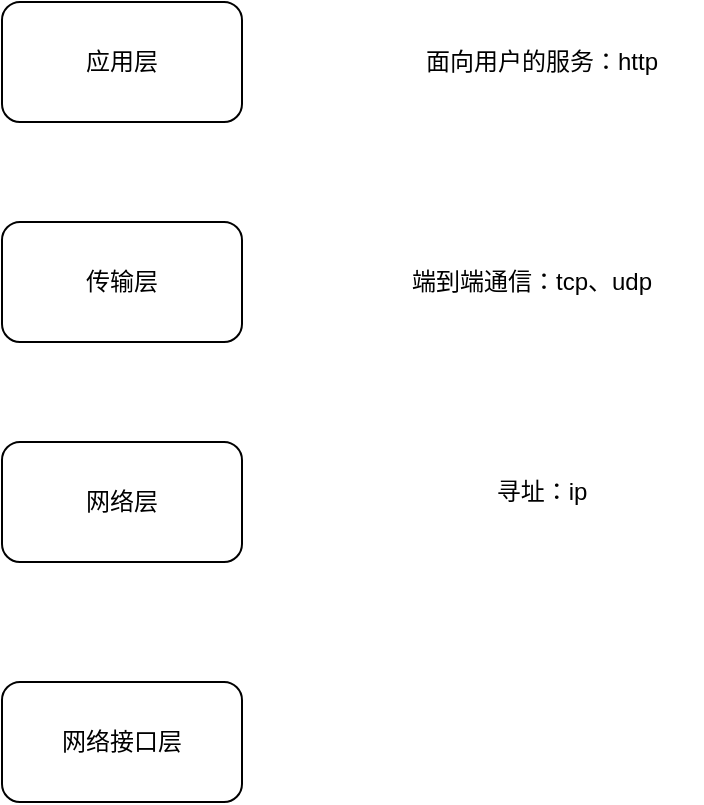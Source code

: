 <mxfile version="28.2.0">
  <diagram name="第 1 页" id="ti-UKei0djBskBCIce9L">
    <mxGraphModel dx="1186" dy="653" grid="1" gridSize="10" guides="1" tooltips="1" connect="1" arrows="1" fold="1" page="1" pageScale="1" pageWidth="827" pageHeight="1169" math="0" shadow="0">
      <root>
        <mxCell id="0" />
        <mxCell id="1" parent="0" />
        <mxCell id="6visbxMU3rmbQB7sgcHr-1" value="应用层" style="rounded=1;whiteSpace=wrap;html=1;" vertex="1" parent="1">
          <mxGeometry x="330" y="150" width="120" height="60" as="geometry" />
        </mxCell>
        <mxCell id="6visbxMU3rmbQB7sgcHr-2" value="传输层" style="rounded=1;whiteSpace=wrap;html=1;" vertex="1" parent="1">
          <mxGeometry x="330" y="260" width="120" height="60" as="geometry" />
        </mxCell>
        <mxCell id="6visbxMU3rmbQB7sgcHr-3" value="网络层" style="rounded=1;whiteSpace=wrap;html=1;" vertex="1" parent="1">
          <mxGeometry x="330" y="370" width="120" height="60" as="geometry" />
        </mxCell>
        <mxCell id="6visbxMU3rmbQB7sgcHr-4" value="网络接口层" style="rounded=1;whiteSpace=wrap;html=1;" vertex="1" parent="1">
          <mxGeometry x="330" y="490" width="120" height="60" as="geometry" />
        </mxCell>
        <mxCell id="6visbxMU3rmbQB7sgcHr-5" value="面向用户的服务：http" style="text;html=1;align=center;verticalAlign=middle;whiteSpace=wrap;rounded=0;" vertex="1" parent="1">
          <mxGeometry x="520" y="165" width="160" height="30" as="geometry" />
        </mxCell>
        <mxCell id="6visbxMU3rmbQB7sgcHr-6" value="端到端通信：tcp、udp" style="text;html=1;align=center;verticalAlign=middle;whiteSpace=wrap;rounded=0;" vertex="1" parent="1">
          <mxGeometry x="520" y="275" width="150" height="30" as="geometry" />
        </mxCell>
        <mxCell id="6visbxMU3rmbQB7sgcHr-7" value="寻址：ip" style="text;html=1;align=center;verticalAlign=middle;whiteSpace=wrap;rounded=0;" vertex="1" parent="1">
          <mxGeometry x="525" y="380" width="150" height="30" as="geometry" />
        </mxCell>
      </root>
    </mxGraphModel>
  </diagram>
</mxfile>
